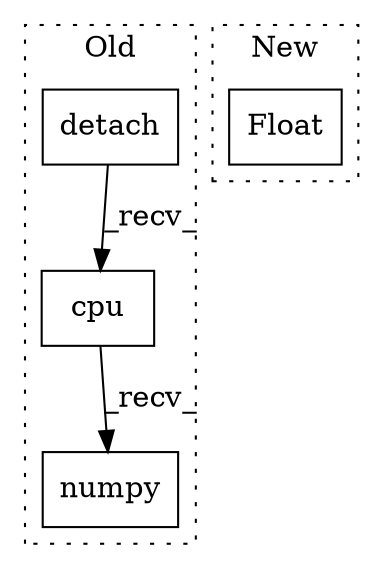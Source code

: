 digraph G {
subgraph cluster0 {
1 [label="detach" a="32" s="7751" l="8" shape="box"];
3 [label="numpy" a="32" s="7766" l="7" shape="box"];
4 [label="cpu" a="32" s="7760" l="5" shape="box"];
label = "Old";
style="dotted";
}
subgraph cluster1 {
2 [label="Float" a="32" s="7711,7724" l="6,1" shape="box"];
label = "New";
style="dotted";
}
1 -> 4 [label="_recv_"];
4 -> 3 [label="_recv_"];
}